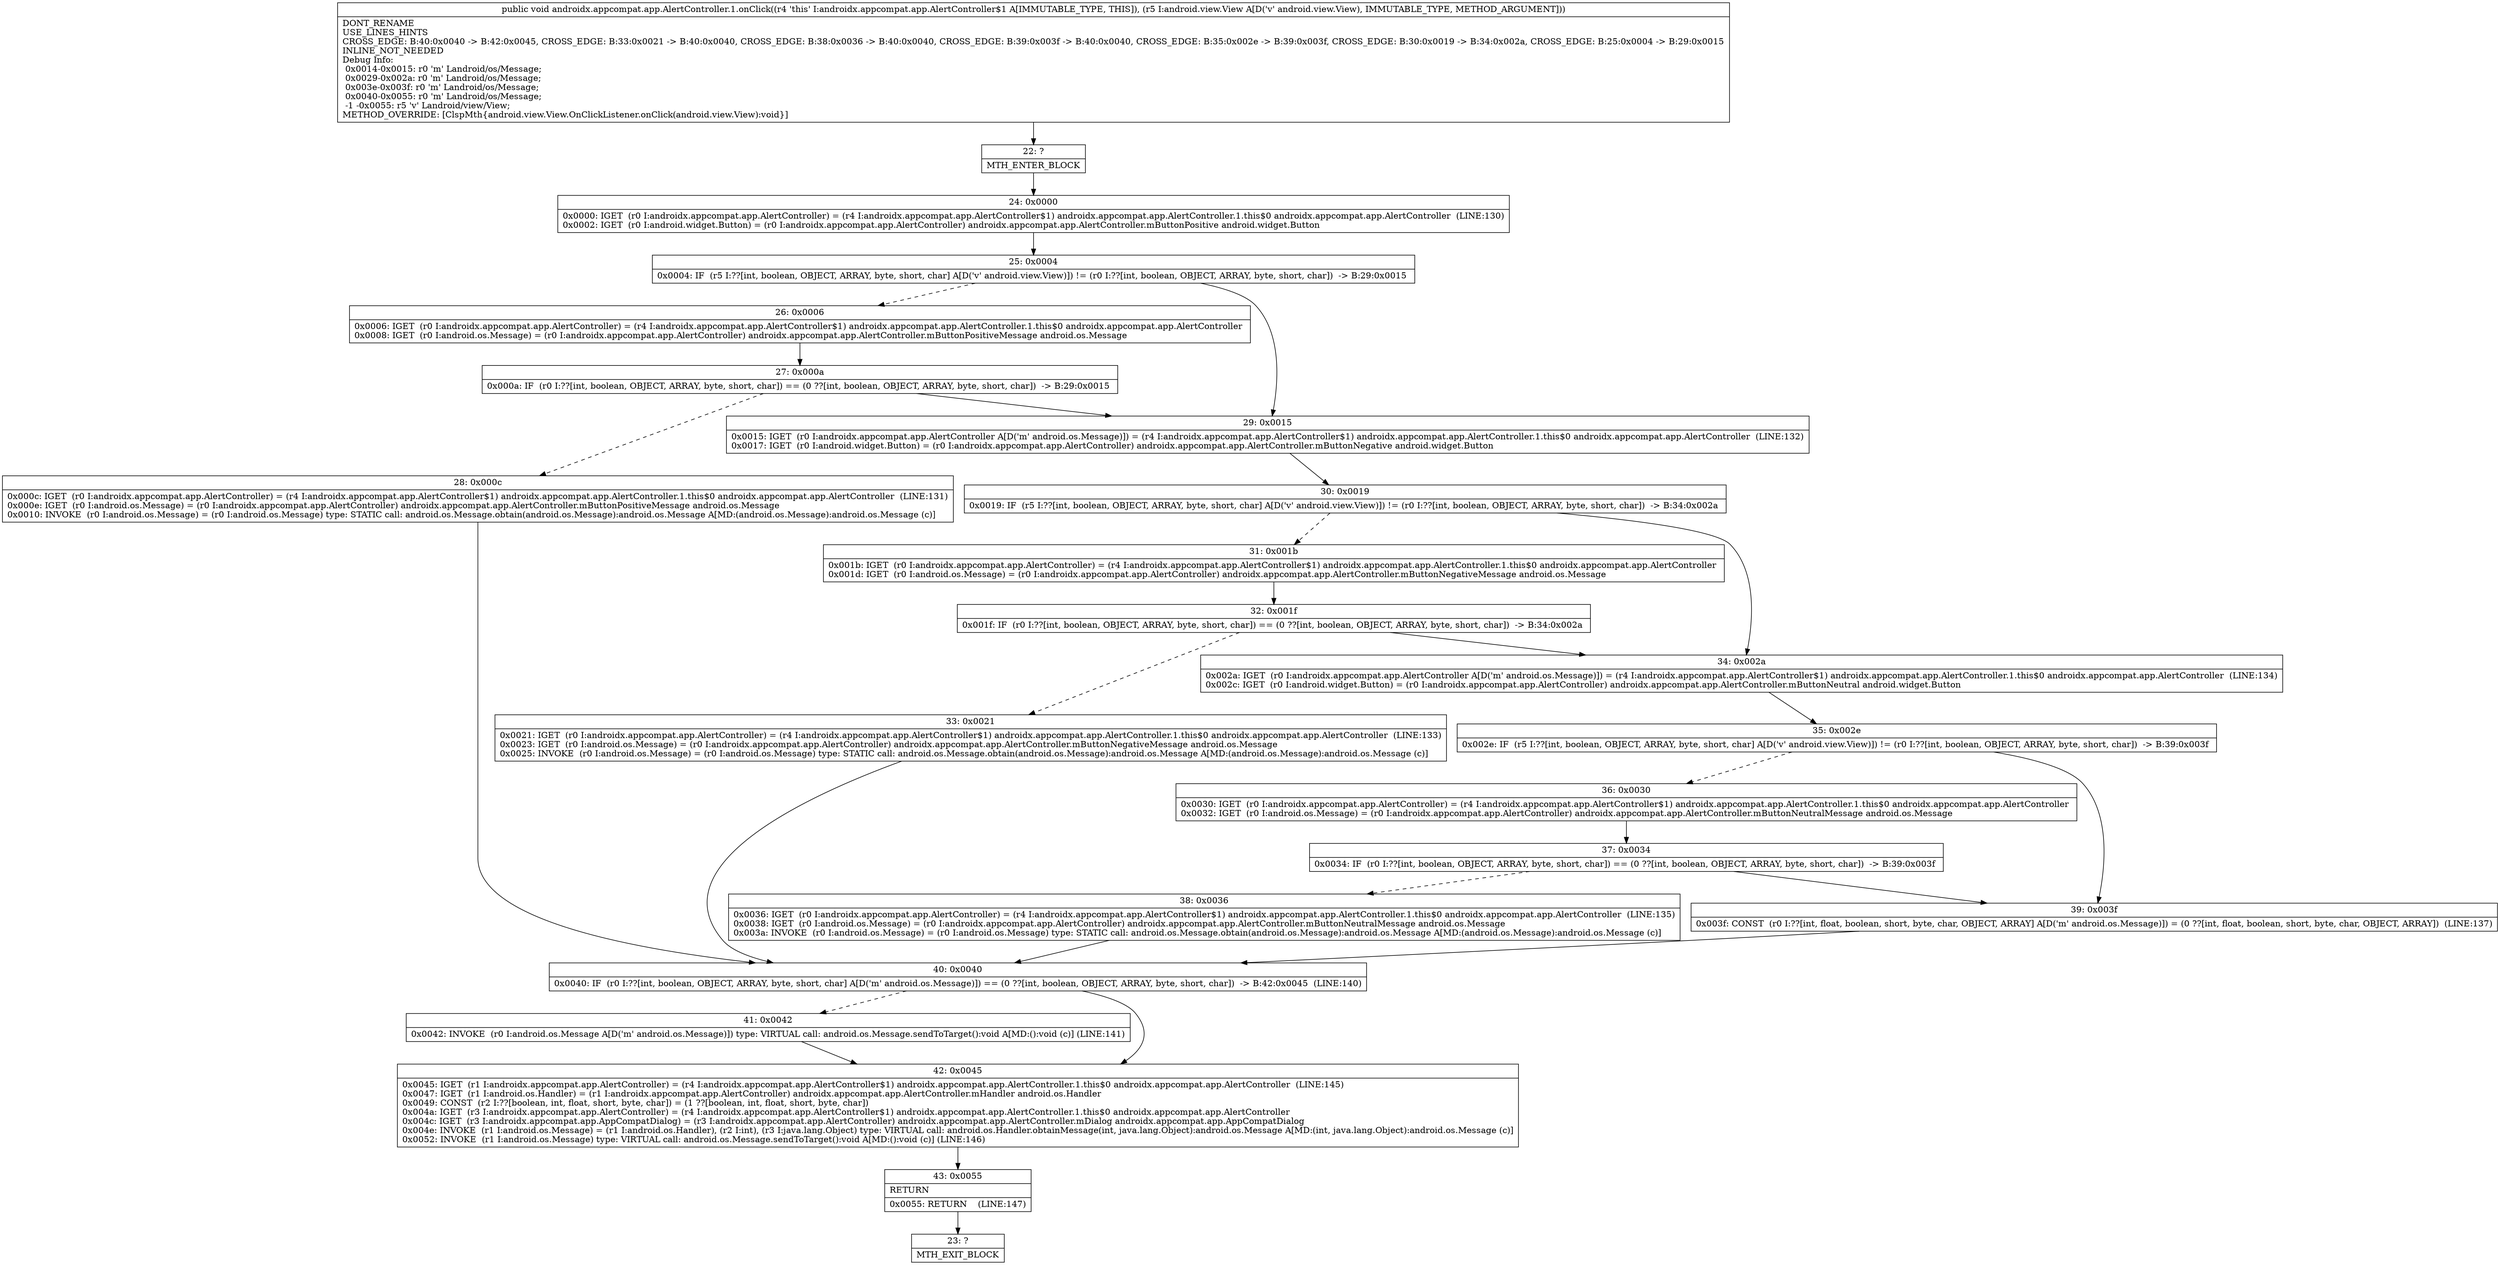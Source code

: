 digraph "CFG forandroidx.appcompat.app.AlertController.1.onClick(Landroid\/view\/View;)V" {
Node_22 [shape=record,label="{22\:\ ?|MTH_ENTER_BLOCK\l}"];
Node_24 [shape=record,label="{24\:\ 0x0000|0x0000: IGET  (r0 I:androidx.appcompat.app.AlertController) = (r4 I:androidx.appcompat.app.AlertController$1) androidx.appcompat.app.AlertController.1.this$0 androidx.appcompat.app.AlertController  (LINE:130)\l0x0002: IGET  (r0 I:android.widget.Button) = (r0 I:androidx.appcompat.app.AlertController) androidx.appcompat.app.AlertController.mButtonPositive android.widget.Button \l}"];
Node_25 [shape=record,label="{25\:\ 0x0004|0x0004: IF  (r5 I:??[int, boolean, OBJECT, ARRAY, byte, short, char] A[D('v' android.view.View)]) != (r0 I:??[int, boolean, OBJECT, ARRAY, byte, short, char])  \-\> B:29:0x0015 \l}"];
Node_26 [shape=record,label="{26\:\ 0x0006|0x0006: IGET  (r0 I:androidx.appcompat.app.AlertController) = (r4 I:androidx.appcompat.app.AlertController$1) androidx.appcompat.app.AlertController.1.this$0 androidx.appcompat.app.AlertController \l0x0008: IGET  (r0 I:android.os.Message) = (r0 I:androidx.appcompat.app.AlertController) androidx.appcompat.app.AlertController.mButtonPositiveMessage android.os.Message \l}"];
Node_27 [shape=record,label="{27\:\ 0x000a|0x000a: IF  (r0 I:??[int, boolean, OBJECT, ARRAY, byte, short, char]) == (0 ??[int, boolean, OBJECT, ARRAY, byte, short, char])  \-\> B:29:0x0015 \l}"];
Node_28 [shape=record,label="{28\:\ 0x000c|0x000c: IGET  (r0 I:androidx.appcompat.app.AlertController) = (r4 I:androidx.appcompat.app.AlertController$1) androidx.appcompat.app.AlertController.1.this$0 androidx.appcompat.app.AlertController  (LINE:131)\l0x000e: IGET  (r0 I:android.os.Message) = (r0 I:androidx.appcompat.app.AlertController) androidx.appcompat.app.AlertController.mButtonPositiveMessage android.os.Message \l0x0010: INVOKE  (r0 I:android.os.Message) = (r0 I:android.os.Message) type: STATIC call: android.os.Message.obtain(android.os.Message):android.os.Message A[MD:(android.os.Message):android.os.Message (c)]\l}"];
Node_40 [shape=record,label="{40\:\ 0x0040|0x0040: IF  (r0 I:??[int, boolean, OBJECT, ARRAY, byte, short, char] A[D('m' android.os.Message)]) == (0 ??[int, boolean, OBJECT, ARRAY, byte, short, char])  \-\> B:42:0x0045  (LINE:140)\l}"];
Node_41 [shape=record,label="{41\:\ 0x0042|0x0042: INVOKE  (r0 I:android.os.Message A[D('m' android.os.Message)]) type: VIRTUAL call: android.os.Message.sendToTarget():void A[MD:():void (c)] (LINE:141)\l}"];
Node_42 [shape=record,label="{42\:\ 0x0045|0x0045: IGET  (r1 I:androidx.appcompat.app.AlertController) = (r4 I:androidx.appcompat.app.AlertController$1) androidx.appcompat.app.AlertController.1.this$0 androidx.appcompat.app.AlertController  (LINE:145)\l0x0047: IGET  (r1 I:android.os.Handler) = (r1 I:androidx.appcompat.app.AlertController) androidx.appcompat.app.AlertController.mHandler android.os.Handler \l0x0049: CONST  (r2 I:??[boolean, int, float, short, byte, char]) = (1 ??[boolean, int, float, short, byte, char]) \l0x004a: IGET  (r3 I:androidx.appcompat.app.AlertController) = (r4 I:androidx.appcompat.app.AlertController$1) androidx.appcompat.app.AlertController.1.this$0 androidx.appcompat.app.AlertController \l0x004c: IGET  (r3 I:androidx.appcompat.app.AppCompatDialog) = (r3 I:androidx.appcompat.app.AlertController) androidx.appcompat.app.AlertController.mDialog androidx.appcompat.app.AppCompatDialog \l0x004e: INVOKE  (r1 I:android.os.Message) = (r1 I:android.os.Handler), (r2 I:int), (r3 I:java.lang.Object) type: VIRTUAL call: android.os.Handler.obtainMessage(int, java.lang.Object):android.os.Message A[MD:(int, java.lang.Object):android.os.Message (c)]\l0x0052: INVOKE  (r1 I:android.os.Message) type: VIRTUAL call: android.os.Message.sendToTarget():void A[MD:():void (c)] (LINE:146)\l}"];
Node_43 [shape=record,label="{43\:\ 0x0055|RETURN\l|0x0055: RETURN    (LINE:147)\l}"];
Node_23 [shape=record,label="{23\:\ ?|MTH_EXIT_BLOCK\l}"];
Node_29 [shape=record,label="{29\:\ 0x0015|0x0015: IGET  (r0 I:androidx.appcompat.app.AlertController A[D('m' android.os.Message)]) = (r4 I:androidx.appcompat.app.AlertController$1) androidx.appcompat.app.AlertController.1.this$0 androidx.appcompat.app.AlertController  (LINE:132)\l0x0017: IGET  (r0 I:android.widget.Button) = (r0 I:androidx.appcompat.app.AlertController) androidx.appcompat.app.AlertController.mButtonNegative android.widget.Button \l}"];
Node_30 [shape=record,label="{30\:\ 0x0019|0x0019: IF  (r5 I:??[int, boolean, OBJECT, ARRAY, byte, short, char] A[D('v' android.view.View)]) != (r0 I:??[int, boolean, OBJECT, ARRAY, byte, short, char])  \-\> B:34:0x002a \l}"];
Node_31 [shape=record,label="{31\:\ 0x001b|0x001b: IGET  (r0 I:androidx.appcompat.app.AlertController) = (r4 I:androidx.appcompat.app.AlertController$1) androidx.appcompat.app.AlertController.1.this$0 androidx.appcompat.app.AlertController \l0x001d: IGET  (r0 I:android.os.Message) = (r0 I:androidx.appcompat.app.AlertController) androidx.appcompat.app.AlertController.mButtonNegativeMessage android.os.Message \l}"];
Node_32 [shape=record,label="{32\:\ 0x001f|0x001f: IF  (r0 I:??[int, boolean, OBJECT, ARRAY, byte, short, char]) == (0 ??[int, boolean, OBJECT, ARRAY, byte, short, char])  \-\> B:34:0x002a \l}"];
Node_33 [shape=record,label="{33\:\ 0x0021|0x0021: IGET  (r0 I:androidx.appcompat.app.AlertController) = (r4 I:androidx.appcompat.app.AlertController$1) androidx.appcompat.app.AlertController.1.this$0 androidx.appcompat.app.AlertController  (LINE:133)\l0x0023: IGET  (r0 I:android.os.Message) = (r0 I:androidx.appcompat.app.AlertController) androidx.appcompat.app.AlertController.mButtonNegativeMessage android.os.Message \l0x0025: INVOKE  (r0 I:android.os.Message) = (r0 I:android.os.Message) type: STATIC call: android.os.Message.obtain(android.os.Message):android.os.Message A[MD:(android.os.Message):android.os.Message (c)]\l}"];
Node_34 [shape=record,label="{34\:\ 0x002a|0x002a: IGET  (r0 I:androidx.appcompat.app.AlertController A[D('m' android.os.Message)]) = (r4 I:androidx.appcompat.app.AlertController$1) androidx.appcompat.app.AlertController.1.this$0 androidx.appcompat.app.AlertController  (LINE:134)\l0x002c: IGET  (r0 I:android.widget.Button) = (r0 I:androidx.appcompat.app.AlertController) androidx.appcompat.app.AlertController.mButtonNeutral android.widget.Button \l}"];
Node_35 [shape=record,label="{35\:\ 0x002e|0x002e: IF  (r5 I:??[int, boolean, OBJECT, ARRAY, byte, short, char] A[D('v' android.view.View)]) != (r0 I:??[int, boolean, OBJECT, ARRAY, byte, short, char])  \-\> B:39:0x003f \l}"];
Node_36 [shape=record,label="{36\:\ 0x0030|0x0030: IGET  (r0 I:androidx.appcompat.app.AlertController) = (r4 I:androidx.appcompat.app.AlertController$1) androidx.appcompat.app.AlertController.1.this$0 androidx.appcompat.app.AlertController \l0x0032: IGET  (r0 I:android.os.Message) = (r0 I:androidx.appcompat.app.AlertController) androidx.appcompat.app.AlertController.mButtonNeutralMessage android.os.Message \l}"];
Node_37 [shape=record,label="{37\:\ 0x0034|0x0034: IF  (r0 I:??[int, boolean, OBJECT, ARRAY, byte, short, char]) == (0 ??[int, boolean, OBJECT, ARRAY, byte, short, char])  \-\> B:39:0x003f \l}"];
Node_38 [shape=record,label="{38\:\ 0x0036|0x0036: IGET  (r0 I:androidx.appcompat.app.AlertController) = (r4 I:androidx.appcompat.app.AlertController$1) androidx.appcompat.app.AlertController.1.this$0 androidx.appcompat.app.AlertController  (LINE:135)\l0x0038: IGET  (r0 I:android.os.Message) = (r0 I:androidx.appcompat.app.AlertController) androidx.appcompat.app.AlertController.mButtonNeutralMessage android.os.Message \l0x003a: INVOKE  (r0 I:android.os.Message) = (r0 I:android.os.Message) type: STATIC call: android.os.Message.obtain(android.os.Message):android.os.Message A[MD:(android.os.Message):android.os.Message (c)]\l}"];
Node_39 [shape=record,label="{39\:\ 0x003f|0x003f: CONST  (r0 I:??[int, float, boolean, short, byte, char, OBJECT, ARRAY] A[D('m' android.os.Message)]) = (0 ??[int, float, boolean, short, byte, char, OBJECT, ARRAY])  (LINE:137)\l}"];
MethodNode[shape=record,label="{public void androidx.appcompat.app.AlertController.1.onClick((r4 'this' I:androidx.appcompat.app.AlertController$1 A[IMMUTABLE_TYPE, THIS]), (r5 I:android.view.View A[D('v' android.view.View), IMMUTABLE_TYPE, METHOD_ARGUMENT]))  | DONT_RENAME\lUSE_LINES_HINTS\lCROSS_EDGE: B:40:0x0040 \-\> B:42:0x0045, CROSS_EDGE: B:33:0x0021 \-\> B:40:0x0040, CROSS_EDGE: B:38:0x0036 \-\> B:40:0x0040, CROSS_EDGE: B:39:0x003f \-\> B:40:0x0040, CROSS_EDGE: B:35:0x002e \-\> B:39:0x003f, CROSS_EDGE: B:30:0x0019 \-\> B:34:0x002a, CROSS_EDGE: B:25:0x0004 \-\> B:29:0x0015\lINLINE_NOT_NEEDED\lDebug Info:\l  0x0014\-0x0015: r0 'm' Landroid\/os\/Message;\l  0x0029\-0x002a: r0 'm' Landroid\/os\/Message;\l  0x003e\-0x003f: r0 'm' Landroid\/os\/Message;\l  0x0040\-0x0055: r0 'm' Landroid\/os\/Message;\l  \-1 \-0x0055: r5 'v' Landroid\/view\/View;\lMETHOD_OVERRIDE: [ClspMth\{android.view.View.OnClickListener.onClick(android.view.View):void\}]\l}"];
MethodNode -> Node_22;Node_22 -> Node_24;
Node_24 -> Node_25;
Node_25 -> Node_26[style=dashed];
Node_25 -> Node_29;
Node_26 -> Node_27;
Node_27 -> Node_28[style=dashed];
Node_27 -> Node_29;
Node_28 -> Node_40;
Node_40 -> Node_41[style=dashed];
Node_40 -> Node_42;
Node_41 -> Node_42;
Node_42 -> Node_43;
Node_43 -> Node_23;
Node_29 -> Node_30;
Node_30 -> Node_31[style=dashed];
Node_30 -> Node_34;
Node_31 -> Node_32;
Node_32 -> Node_33[style=dashed];
Node_32 -> Node_34;
Node_33 -> Node_40;
Node_34 -> Node_35;
Node_35 -> Node_36[style=dashed];
Node_35 -> Node_39;
Node_36 -> Node_37;
Node_37 -> Node_38[style=dashed];
Node_37 -> Node_39;
Node_38 -> Node_40;
Node_39 -> Node_40;
}

